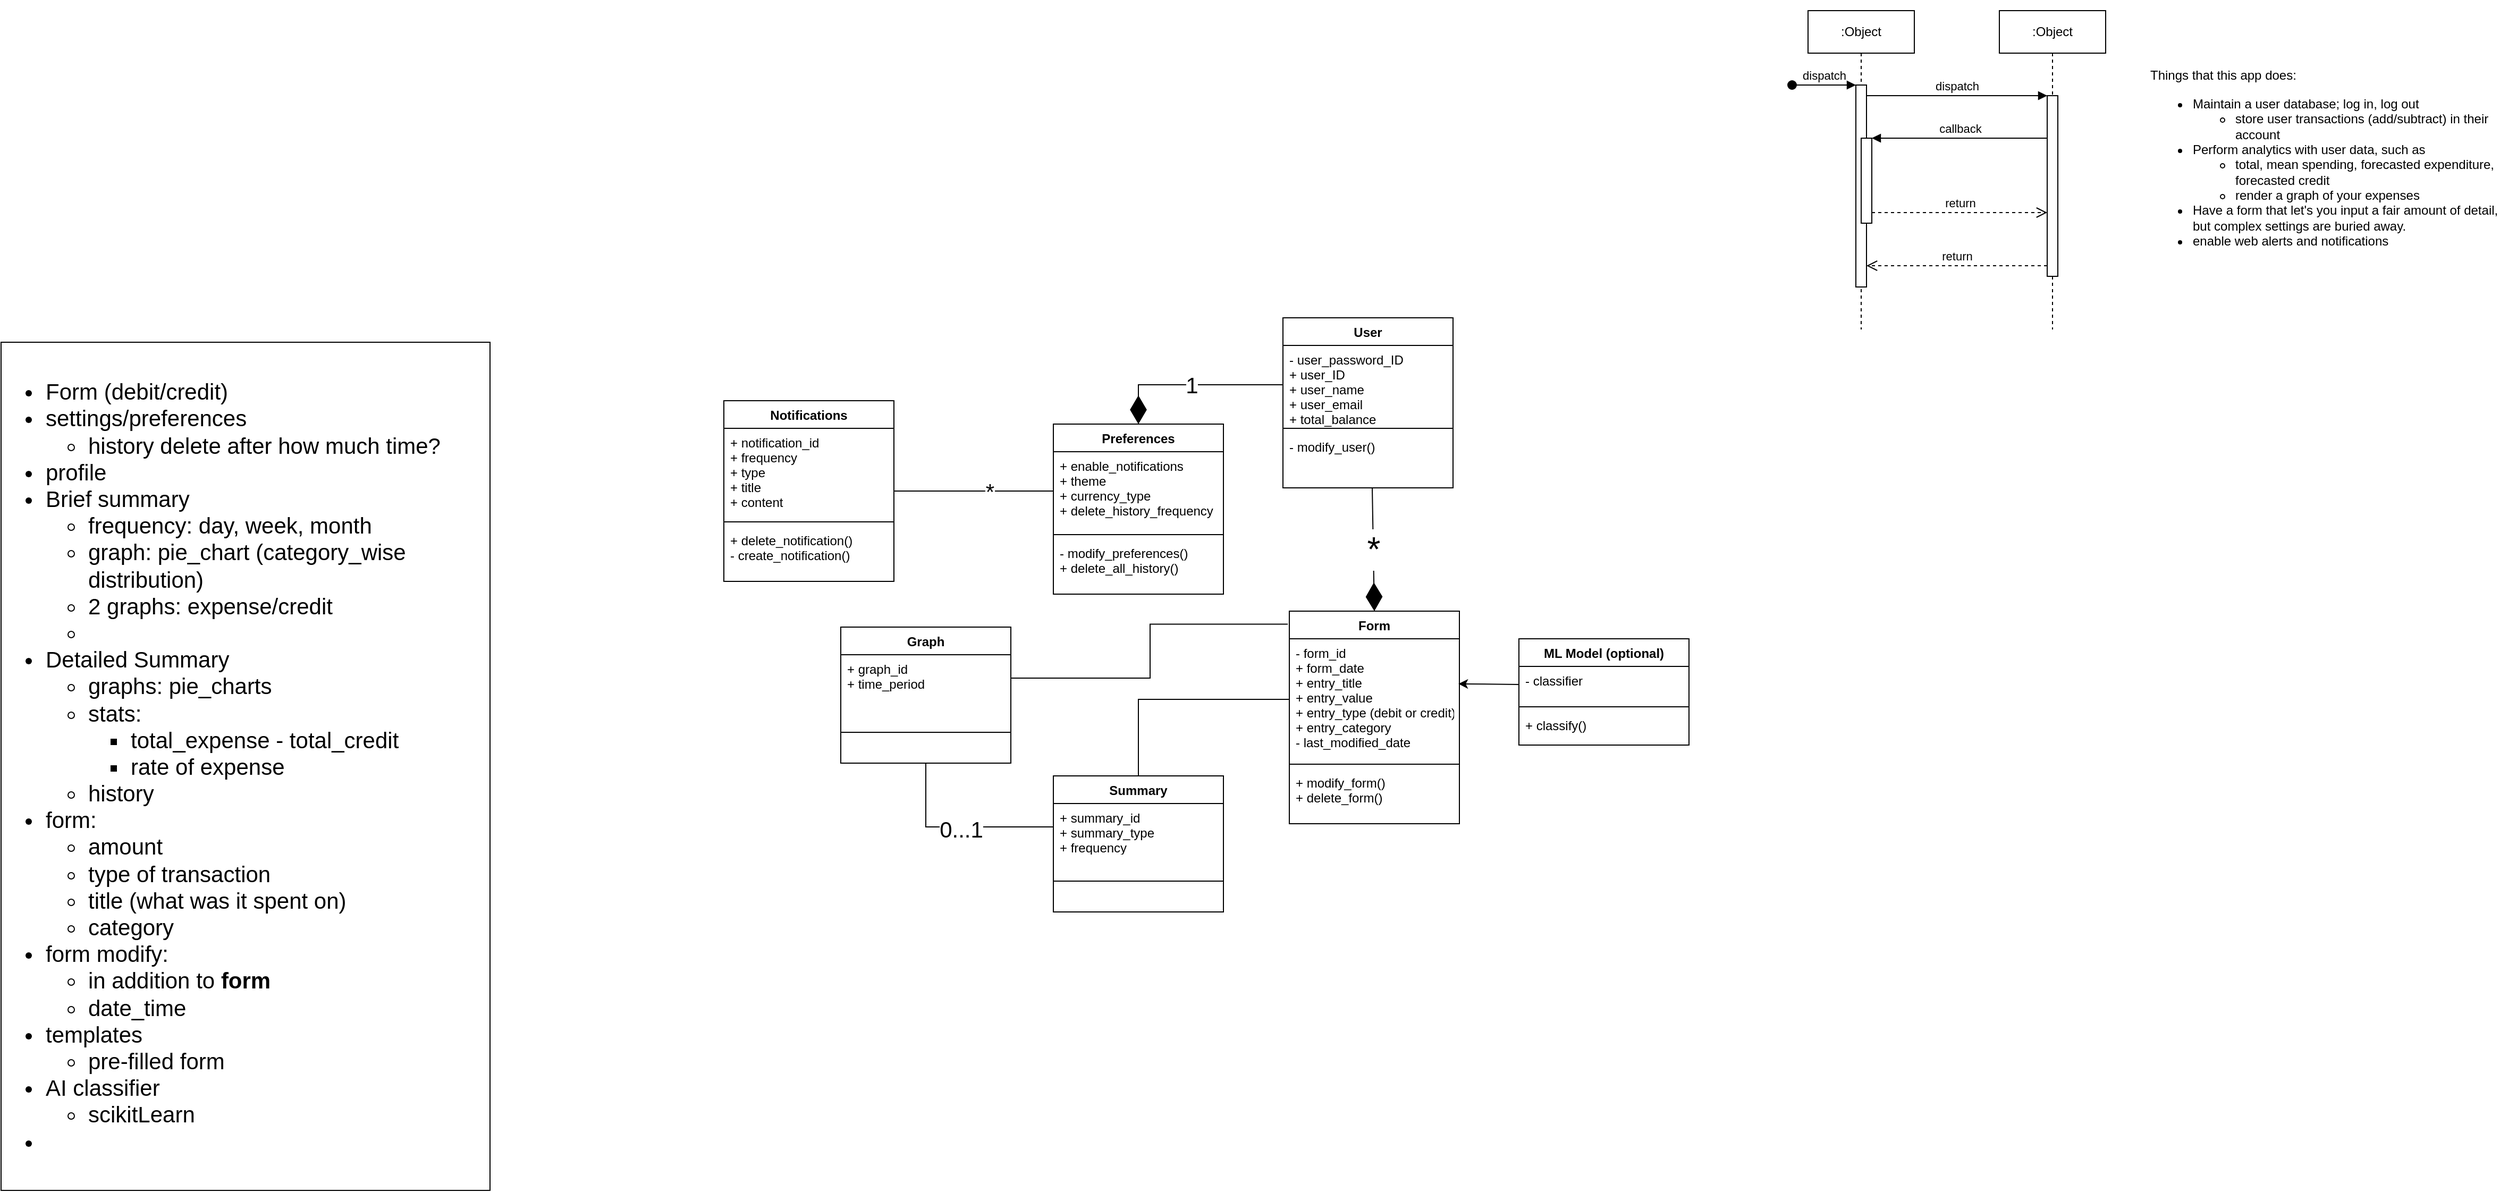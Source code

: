 <mxfile version="20.8.20" type="github">
  <diagram name="Page-1" id="2YBvvXClWsGukQMizWep">
    <mxGraphModel dx="2433" dy="432" grid="1" gridSize="10" guides="1" tooltips="1" connect="1" arrows="1" fold="1" page="1" pageScale="1" pageWidth="850" pageHeight="1100" math="0" shadow="0">
      <root>
        <mxCell id="0" />
        <mxCell id="1" parent="0" />
        <mxCell id="aM9ryv3xv72pqoxQDRHE-1" value=":Object" style="shape=umlLifeline;perimeter=lifelinePerimeter;whiteSpace=wrap;html=1;container=0;dropTarget=0;collapsible=0;recursiveResize=0;outlineConnect=0;portConstraint=eastwest;newEdgeStyle={&quot;edgeStyle&quot;:&quot;elbowEdgeStyle&quot;,&quot;elbow&quot;:&quot;vertical&quot;,&quot;curved&quot;:0,&quot;rounded&quot;:0};" parent="1" vertex="1">
          <mxGeometry x="150" y="40" width="100" height="300" as="geometry" />
        </mxCell>
        <mxCell id="aM9ryv3xv72pqoxQDRHE-2" value="" style="html=1;points=[];perimeter=orthogonalPerimeter;outlineConnect=0;targetShapes=umlLifeline;portConstraint=eastwest;newEdgeStyle={&quot;edgeStyle&quot;:&quot;elbowEdgeStyle&quot;,&quot;elbow&quot;:&quot;vertical&quot;,&quot;curved&quot;:0,&quot;rounded&quot;:0};" parent="aM9ryv3xv72pqoxQDRHE-1" vertex="1">
          <mxGeometry x="45" y="70" width="10" height="190" as="geometry" />
        </mxCell>
        <mxCell id="aM9ryv3xv72pqoxQDRHE-3" value="dispatch" style="html=1;verticalAlign=bottom;startArrow=oval;endArrow=block;startSize=8;edgeStyle=elbowEdgeStyle;elbow=vertical;curved=0;rounded=0;" parent="aM9ryv3xv72pqoxQDRHE-1" target="aM9ryv3xv72pqoxQDRHE-2" edge="1">
          <mxGeometry relative="1" as="geometry">
            <mxPoint x="-15" y="70" as="sourcePoint" />
          </mxGeometry>
        </mxCell>
        <mxCell id="aM9ryv3xv72pqoxQDRHE-4" value="" style="html=1;points=[];perimeter=orthogonalPerimeter;outlineConnect=0;targetShapes=umlLifeline;portConstraint=eastwest;newEdgeStyle={&quot;edgeStyle&quot;:&quot;elbowEdgeStyle&quot;,&quot;elbow&quot;:&quot;vertical&quot;,&quot;curved&quot;:0,&quot;rounded&quot;:0};" parent="aM9ryv3xv72pqoxQDRHE-1" vertex="1">
          <mxGeometry x="50" y="120" width="10" height="80" as="geometry" />
        </mxCell>
        <mxCell id="aM9ryv3xv72pqoxQDRHE-5" value=":Object" style="shape=umlLifeline;perimeter=lifelinePerimeter;whiteSpace=wrap;html=1;container=0;dropTarget=0;collapsible=0;recursiveResize=0;outlineConnect=0;portConstraint=eastwest;newEdgeStyle={&quot;edgeStyle&quot;:&quot;elbowEdgeStyle&quot;,&quot;elbow&quot;:&quot;vertical&quot;,&quot;curved&quot;:0,&quot;rounded&quot;:0};" parent="1" vertex="1">
          <mxGeometry x="330" y="40" width="100" height="300" as="geometry" />
        </mxCell>
        <mxCell id="aM9ryv3xv72pqoxQDRHE-6" value="" style="html=1;points=[];perimeter=orthogonalPerimeter;outlineConnect=0;targetShapes=umlLifeline;portConstraint=eastwest;newEdgeStyle={&quot;edgeStyle&quot;:&quot;elbowEdgeStyle&quot;,&quot;elbow&quot;:&quot;vertical&quot;,&quot;curved&quot;:0,&quot;rounded&quot;:0};" parent="aM9ryv3xv72pqoxQDRHE-5" vertex="1">
          <mxGeometry x="45" y="80" width="10" height="170" as="geometry" />
        </mxCell>
        <mxCell id="aM9ryv3xv72pqoxQDRHE-7" value="dispatch" style="html=1;verticalAlign=bottom;endArrow=block;edgeStyle=elbowEdgeStyle;elbow=vertical;curved=0;rounded=0;" parent="1" source="aM9ryv3xv72pqoxQDRHE-2" target="aM9ryv3xv72pqoxQDRHE-6" edge="1">
          <mxGeometry relative="1" as="geometry">
            <mxPoint x="305" y="130" as="sourcePoint" />
            <Array as="points">
              <mxPoint x="290" y="120" />
            </Array>
          </mxGeometry>
        </mxCell>
        <mxCell id="aM9ryv3xv72pqoxQDRHE-8" value="return" style="html=1;verticalAlign=bottom;endArrow=open;dashed=1;endSize=8;edgeStyle=elbowEdgeStyle;elbow=vertical;curved=0;rounded=0;" parent="1" source="aM9ryv3xv72pqoxQDRHE-6" target="aM9ryv3xv72pqoxQDRHE-2" edge="1">
          <mxGeometry relative="1" as="geometry">
            <mxPoint x="305" y="205" as="targetPoint" />
            <Array as="points">
              <mxPoint x="300" y="280" />
            </Array>
          </mxGeometry>
        </mxCell>
        <mxCell id="aM9ryv3xv72pqoxQDRHE-9" value="callback" style="html=1;verticalAlign=bottom;endArrow=block;edgeStyle=elbowEdgeStyle;elbow=vertical;curved=0;rounded=0;" parent="1" source="aM9ryv3xv72pqoxQDRHE-6" target="aM9ryv3xv72pqoxQDRHE-4" edge="1">
          <mxGeometry relative="1" as="geometry">
            <mxPoint x="285" y="160" as="sourcePoint" />
            <Array as="points">
              <mxPoint x="300" y="160" />
            </Array>
          </mxGeometry>
        </mxCell>
        <mxCell id="aM9ryv3xv72pqoxQDRHE-10" value="return" style="html=1;verticalAlign=bottom;endArrow=open;dashed=1;endSize=8;edgeStyle=elbowEdgeStyle;elbow=vertical;curved=0;rounded=0;" parent="1" source="aM9ryv3xv72pqoxQDRHE-4" target="aM9ryv3xv72pqoxQDRHE-6" edge="1">
          <mxGeometry relative="1" as="geometry">
            <mxPoint x="285" y="235" as="targetPoint" />
            <Array as="points">
              <mxPoint x="290" y="230" />
            </Array>
          </mxGeometry>
        </mxCell>
        <mxCell id="679Vi7i_t_5A1P0IWbp--3" value="&lt;div&gt;Things that this app does:&lt;/div&gt;&lt;ul&gt;&lt;li&gt;Maintain a user database; log in, log out&lt;/li&gt;&lt;ul&gt;&lt;li&gt;store user transactions (add/subtract) in their account&lt;/li&gt;&lt;/ul&gt;&lt;li&gt;Perform analytics with user data, such as&lt;/li&gt;&lt;ul&gt;&lt;li&gt;total, mean spending, forecasted expenditure, forecasted credit&lt;/li&gt;&lt;li&gt;render a graph of your expenses&lt;/li&gt;&lt;/ul&gt;&lt;li&gt;Have a form that let&#39;s you input a fair amount of detail, but complex settings are buried away.&lt;/li&gt;&lt;li&gt;enable web alerts and notifications&lt;/li&gt;&lt;/ul&gt;" style="text;html=1;strokeColor=none;fillColor=none;align=left;verticalAlign=middle;whiteSpace=wrap;rounded=0;" parent="1" vertex="1">
          <mxGeometry x="470" y="30" width="330" height="310" as="geometry" />
        </mxCell>
        <mxCell id="1YFrrPJFMDi00KkuxB1G-1" value="User" style="swimlane;fontStyle=1;align=center;verticalAlign=top;childLayout=stackLayout;horizontal=1;startSize=26;horizontalStack=0;resizeParent=1;resizeParentMax=0;resizeLast=0;collapsible=1;marginBottom=0;" vertex="1" parent="1">
          <mxGeometry x="-344" y="329" width="160" height="160" as="geometry" />
        </mxCell>
        <mxCell id="1YFrrPJFMDi00KkuxB1G-2" value="- user_password_ID&#xa;+ user_ID &#xa;+ user_name&#xa;+ user_email&#xa;+ total_balance" style="text;strokeColor=none;fillColor=none;align=left;verticalAlign=top;spacingLeft=4;spacingRight=4;overflow=hidden;rotatable=0;points=[[0,0.5],[1,0.5]];portConstraint=eastwest;" vertex="1" parent="1YFrrPJFMDi00KkuxB1G-1">
          <mxGeometry y="26" width="160" height="74" as="geometry" />
        </mxCell>
        <mxCell id="1YFrrPJFMDi00KkuxB1G-3" value="" style="line;strokeWidth=1;fillColor=none;align=left;verticalAlign=middle;spacingTop=-1;spacingLeft=3;spacingRight=3;rotatable=0;labelPosition=right;points=[];portConstraint=eastwest;strokeColor=inherit;" vertex="1" parent="1YFrrPJFMDi00KkuxB1G-1">
          <mxGeometry y="100" width="160" height="8" as="geometry" />
        </mxCell>
        <mxCell id="1YFrrPJFMDi00KkuxB1G-4" value="- modify_user()" style="text;strokeColor=none;fillColor=none;align=left;verticalAlign=top;spacingLeft=4;spacingRight=4;overflow=hidden;rotatable=0;points=[[0,0.5],[1,0.5]];portConstraint=eastwest;" vertex="1" parent="1YFrrPJFMDi00KkuxB1G-1">
          <mxGeometry y="108" width="160" height="52" as="geometry" />
        </mxCell>
        <mxCell id="1YFrrPJFMDi00KkuxB1G-6" value="Form" style="swimlane;fontStyle=1;align=center;verticalAlign=top;childLayout=stackLayout;horizontal=1;startSize=26;horizontalStack=0;resizeParent=1;resizeParentMax=0;resizeLast=0;collapsible=1;marginBottom=0;" vertex="1" parent="1">
          <mxGeometry x="-338" y="605" width="160" height="200" as="geometry" />
        </mxCell>
        <mxCell id="1YFrrPJFMDi00KkuxB1G-7" value="- form_id&#xa;+ form_date &#xa;+ entry_title&#xa;+ entry_value&#xa;+ entry_type (debit or credit)&#xa;+ entry_category&#xa;- last_modified_date" style="text;strokeColor=none;fillColor=none;align=left;verticalAlign=top;spacingLeft=4;spacingRight=4;overflow=hidden;rotatable=0;points=[[0,0.5],[1,0.5]];portConstraint=eastwest;" vertex="1" parent="1YFrrPJFMDi00KkuxB1G-6">
          <mxGeometry y="26" width="160" height="114" as="geometry" />
        </mxCell>
        <mxCell id="1YFrrPJFMDi00KkuxB1G-8" value="" style="line;strokeWidth=1;fillColor=none;align=left;verticalAlign=middle;spacingTop=-1;spacingLeft=3;spacingRight=3;rotatable=0;labelPosition=right;points=[];portConstraint=eastwest;strokeColor=inherit;" vertex="1" parent="1YFrrPJFMDi00KkuxB1G-6">
          <mxGeometry y="140" width="160" height="8" as="geometry" />
        </mxCell>
        <mxCell id="1YFrrPJFMDi00KkuxB1G-9" value="+ modify_form()&#xa;+ delete_form()" style="text;strokeColor=none;fillColor=none;align=left;verticalAlign=top;spacingLeft=4;spacingRight=4;overflow=hidden;rotatable=0;points=[[0,0.5],[1,0.5]];portConstraint=eastwest;" vertex="1" parent="1YFrrPJFMDi00KkuxB1G-6">
          <mxGeometry y="148" width="160" height="52" as="geometry" />
        </mxCell>
        <mxCell id="1YFrrPJFMDi00KkuxB1G-10" value="ML Model (optional)" style="swimlane;fontStyle=1;align=center;verticalAlign=top;childLayout=stackLayout;horizontal=1;startSize=26;horizontalStack=0;resizeParent=1;resizeParentMax=0;resizeLast=0;collapsible=1;marginBottom=0;" vertex="1" parent="1">
          <mxGeometry x="-122" y="631" width="160" height="100" as="geometry" />
        </mxCell>
        <mxCell id="1YFrrPJFMDi00KkuxB1G-11" value="- classifier" style="text;strokeColor=none;fillColor=none;align=left;verticalAlign=top;spacingLeft=4;spacingRight=4;overflow=hidden;rotatable=0;points=[[0,0.5],[1,0.5]];portConstraint=eastwest;" vertex="1" parent="1YFrrPJFMDi00KkuxB1G-10">
          <mxGeometry y="26" width="160" height="34" as="geometry" />
        </mxCell>
        <mxCell id="1YFrrPJFMDi00KkuxB1G-12" value="" style="line;strokeWidth=1;fillColor=none;align=left;verticalAlign=middle;spacingTop=-1;spacingLeft=3;spacingRight=3;rotatable=0;labelPosition=right;points=[];portConstraint=eastwest;strokeColor=inherit;" vertex="1" parent="1YFrrPJFMDi00KkuxB1G-10">
          <mxGeometry y="60" width="160" height="8" as="geometry" />
        </mxCell>
        <mxCell id="1YFrrPJFMDi00KkuxB1G-13" value="+ classify()" style="text;strokeColor=none;fillColor=none;align=left;verticalAlign=top;spacingLeft=4;spacingRight=4;overflow=hidden;rotatable=0;points=[[0,0.5],[1,0.5]];portConstraint=eastwest;" vertex="1" parent="1YFrrPJFMDi00KkuxB1G-10">
          <mxGeometry y="68" width="160" height="32" as="geometry" />
        </mxCell>
        <mxCell id="1YFrrPJFMDi00KkuxB1G-18" value="&lt;font style=&quot;font-size: 32px;&quot;&gt;*&lt;/font&gt;" style="endArrow=diamondThin;endFill=1;endSize=24;html=1;rounded=0;exitX=0.525;exitY=1;exitDx=0;exitDy=0;exitPerimeter=0;entryX=0.5;entryY=0;entryDx=0;entryDy=0;" edge="1" parent="1" source="1YFrrPJFMDi00KkuxB1G-4" target="1YFrrPJFMDi00KkuxB1G-6">
          <mxGeometry width="160" relative="1" as="geometry">
            <mxPoint x="-280" y="510" as="sourcePoint" />
            <mxPoint x="-120" y="510" as="targetPoint" />
          </mxGeometry>
        </mxCell>
        <mxCell id="1YFrrPJFMDi00KkuxB1G-21" style="edgeStyle=none;rounded=0;orthogonalLoop=1;jettySize=auto;html=1;entryX=0.994;entryY=0.372;entryDx=0;entryDy=0;entryPerimeter=0;endArrow=classic;endFill=1;exitX=0;exitY=0.5;exitDx=0;exitDy=0;" edge="1" parent="1" source="1YFrrPJFMDi00KkuxB1G-11" target="1YFrrPJFMDi00KkuxB1G-7">
          <mxGeometry relative="1" as="geometry" />
        </mxCell>
        <mxCell id="1YFrrPJFMDi00KkuxB1G-22" value="Preferences" style="swimlane;fontStyle=1;align=center;verticalAlign=top;childLayout=stackLayout;horizontal=1;startSize=26;horizontalStack=0;resizeParent=1;resizeParentMax=0;resizeLast=0;collapsible=1;marginBottom=0;" vertex="1" parent="1">
          <mxGeometry x="-560" y="429" width="160" height="160" as="geometry" />
        </mxCell>
        <mxCell id="1YFrrPJFMDi00KkuxB1G-23" value="+ enable_notifications&#xa;+ theme&#xa;+ currency_type&#xa;+ delete_history_frequency" style="text;strokeColor=none;fillColor=none;align=left;verticalAlign=top;spacingLeft=4;spacingRight=4;overflow=hidden;rotatable=0;points=[[0,0.5],[1,0.5]];portConstraint=eastwest;" vertex="1" parent="1YFrrPJFMDi00KkuxB1G-22">
          <mxGeometry y="26" width="160" height="74" as="geometry" />
        </mxCell>
        <mxCell id="1YFrrPJFMDi00KkuxB1G-24" value="" style="line;strokeWidth=1;fillColor=none;align=left;verticalAlign=middle;spacingTop=-1;spacingLeft=3;spacingRight=3;rotatable=0;labelPosition=right;points=[];portConstraint=eastwest;strokeColor=inherit;" vertex="1" parent="1YFrrPJFMDi00KkuxB1G-22">
          <mxGeometry y="100" width="160" height="8" as="geometry" />
        </mxCell>
        <mxCell id="1YFrrPJFMDi00KkuxB1G-25" value="- modify_preferences()&#xa;+ delete_all_history()" style="text;strokeColor=none;fillColor=none;align=left;verticalAlign=top;spacingLeft=4;spacingRight=4;overflow=hidden;rotatable=0;points=[[0,0.5],[1,0.5]];portConstraint=eastwest;" vertex="1" parent="1YFrrPJFMDi00KkuxB1G-22">
          <mxGeometry y="108" width="160" height="52" as="geometry" />
        </mxCell>
        <mxCell id="1YFrrPJFMDi00KkuxB1G-26" value="&lt;font style=&quot;font-size: 21px;&quot;&gt;1&lt;/font&gt;" style="endArrow=diamondThin;endFill=1;endSize=24;html=1;rounded=0;exitX=0;exitY=0.5;exitDx=0;exitDy=0;entryX=0.5;entryY=0;entryDx=0;entryDy=0;edgeStyle=orthogonalEdgeStyle;" edge="1" parent="1" source="1YFrrPJFMDi00KkuxB1G-2" target="1YFrrPJFMDi00KkuxB1G-22">
          <mxGeometry width="160" relative="1" as="geometry">
            <mxPoint x="-250" y="499" as="sourcePoint" />
            <mxPoint x="-250" y="590" as="targetPoint" />
          </mxGeometry>
        </mxCell>
        <mxCell id="1YFrrPJFMDi00KkuxB1G-27" value="Notifications" style="swimlane;fontStyle=1;align=center;verticalAlign=top;childLayout=stackLayout;horizontal=1;startSize=26;horizontalStack=0;resizeParent=1;resizeParentMax=0;resizeLast=0;collapsible=1;marginBottom=0;" vertex="1" parent="1">
          <mxGeometry x="-870" y="407" width="160" height="170" as="geometry" />
        </mxCell>
        <mxCell id="1YFrrPJFMDi00KkuxB1G-28" value="+ notification_id&#xa;+ frequency&#xa;+ type&#xa;+ title&#xa;+ content" style="text;strokeColor=none;fillColor=none;align=left;verticalAlign=top;spacingLeft=4;spacingRight=4;overflow=hidden;rotatable=0;points=[[0,0.5],[1,0.5]];portConstraint=eastwest;" vertex="1" parent="1YFrrPJFMDi00KkuxB1G-27">
          <mxGeometry y="26" width="160" height="84" as="geometry" />
        </mxCell>
        <mxCell id="1YFrrPJFMDi00KkuxB1G-29" value="" style="line;strokeWidth=1;fillColor=none;align=left;verticalAlign=middle;spacingTop=-1;spacingLeft=3;spacingRight=3;rotatable=0;labelPosition=right;points=[];portConstraint=eastwest;strokeColor=inherit;" vertex="1" parent="1YFrrPJFMDi00KkuxB1G-27">
          <mxGeometry y="110" width="160" height="8" as="geometry" />
        </mxCell>
        <mxCell id="1YFrrPJFMDi00KkuxB1G-30" value="+ delete_notification()&#xa;- create_notification()" style="text;strokeColor=none;fillColor=none;align=left;verticalAlign=top;spacingLeft=4;spacingRight=4;overflow=hidden;rotatable=0;points=[[0,0.5],[1,0.5]];portConstraint=eastwest;" vertex="1" parent="1YFrrPJFMDi00KkuxB1G-27">
          <mxGeometry y="118" width="160" height="52" as="geometry" />
        </mxCell>
        <mxCell id="1YFrrPJFMDi00KkuxB1G-31" style="edgeStyle=orthogonalEdgeStyle;rounded=0;orthogonalLoop=1;jettySize=auto;html=1;exitX=0;exitY=0.5;exitDx=0;exitDy=0;endArrow=none;endFill=0;" edge="1" parent="1" source="1YFrrPJFMDi00KkuxB1G-23" target="1YFrrPJFMDi00KkuxB1G-27">
          <mxGeometry relative="1" as="geometry" />
        </mxCell>
        <mxCell id="1YFrrPJFMDi00KkuxB1G-44" value="*" style="edgeLabel;html=1;align=center;verticalAlign=middle;resizable=0;points=[];fontSize=21;" vertex="1" connectable="0" parent="1YFrrPJFMDi00KkuxB1G-31">
          <mxGeometry x="-0.192" relative="1" as="geometry">
            <mxPoint as="offset" />
          </mxGeometry>
        </mxCell>
        <mxCell id="1YFrrPJFMDi00KkuxB1G-37" style="edgeStyle=orthogonalEdgeStyle;rounded=0;orthogonalLoop=1;jettySize=auto;html=1;endArrow=none;endFill=0;" edge="1" parent="1" source="1YFrrPJFMDi00KkuxB1G-32" target="1YFrrPJFMDi00KkuxB1G-7">
          <mxGeometry relative="1" as="geometry" />
        </mxCell>
        <mxCell id="1YFrrPJFMDi00KkuxB1G-32" value="Summary" style="swimlane;fontStyle=1;align=center;verticalAlign=top;childLayout=stackLayout;horizontal=1;startSize=26;horizontalStack=0;resizeParent=1;resizeParentMax=0;resizeLast=0;collapsible=1;marginBottom=0;" vertex="1" parent="1">
          <mxGeometry x="-560" y="760" width="160" height="128" as="geometry" />
        </mxCell>
        <mxCell id="1YFrrPJFMDi00KkuxB1G-33" value="+ summary_id&#xa;+ summary_type&#xa;+ frequency" style="text;strokeColor=none;fillColor=none;align=left;verticalAlign=top;spacingLeft=4;spacingRight=4;overflow=hidden;rotatable=0;points=[[0,0.5],[1,0.5]];portConstraint=eastwest;" vertex="1" parent="1YFrrPJFMDi00KkuxB1G-32">
          <mxGeometry y="26" width="160" height="44" as="geometry" />
        </mxCell>
        <mxCell id="1YFrrPJFMDi00KkuxB1G-34" value="" style="line;strokeWidth=1;fillColor=none;align=left;verticalAlign=middle;spacingTop=-1;spacingLeft=3;spacingRight=3;rotatable=0;labelPosition=right;points=[];portConstraint=eastwest;strokeColor=inherit;" vertex="1" parent="1YFrrPJFMDi00KkuxB1G-32">
          <mxGeometry y="70" width="160" height="58" as="geometry" />
        </mxCell>
        <mxCell id="1YFrrPJFMDi00KkuxB1G-42" value="2" style="edgeStyle=orthogonalEdgeStyle;rounded=0;orthogonalLoop=1;jettySize=auto;html=1;fontSize=21;endArrow=none;endFill=0;" edge="1" parent="1" source="1YFrrPJFMDi00KkuxB1G-39" target="1YFrrPJFMDi00KkuxB1G-33">
          <mxGeometry relative="1" as="geometry" />
        </mxCell>
        <mxCell id="1YFrrPJFMDi00KkuxB1G-43" value="0...1" style="edgeLabel;html=1;align=center;verticalAlign=middle;resizable=0;points=[];fontSize=21;" vertex="1" connectable="0" parent="1YFrrPJFMDi00KkuxB1G-42">
          <mxGeometry x="0.038" y="-2" relative="1" as="geometry">
            <mxPoint x="-1" as="offset" />
          </mxGeometry>
        </mxCell>
        <mxCell id="1YFrrPJFMDi00KkuxB1G-39" value="Graph" style="swimlane;fontStyle=1;align=center;verticalAlign=top;childLayout=stackLayout;horizontal=1;startSize=26;horizontalStack=0;resizeParent=1;resizeParentMax=0;resizeLast=0;collapsible=1;marginBottom=0;" vertex="1" parent="1">
          <mxGeometry x="-760" y="620" width="160" height="128" as="geometry" />
        </mxCell>
        <mxCell id="1YFrrPJFMDi00KkuxB1G-40" value="+ graph_id&#xa;+ time_period" style="text;strokeColor=none;fillColor=none;align=left;verticalAlign=top;spacingLeft=4;spacingRight=4;overflow=hidden;rotatable=0;points=[[0,0.5],[1,0.5]];portConstraint=eastwest;" vertex="1" parent="1YFrrPJFMDi00KkuxB1G-39">
          <mxGeometry y="26" width="160" height="44" as="geometry" />
        </mxCell>
        <mxCell id="1YFrrPJFMDi00KkuxB1G-41" value="" style="line;strokeWidth=1;fillColor=none;align=left;verticalAlign=middle;spacingTop=-1;spacingLeft=3;spacingRight=3;rotatable=0;labelPosition=right;points=[];portConstraint=eastwest;strokeColor=inherit;" vertex="1" parent="1YFrrPJFMDi00KkuxB1G-39">
          <mxGeometry y="70" width="160" height="58" as="geometry" />
        </mxCell>
        <mxCell id="1YFrrPJFMDi00KkuxB1G-47" style="edgeStyle=orthogonalEdgeStyle;rounded=0;orthogonalLoop=1;jettySize=auto;html=1;exitX=1;exitY=0.5;exitDx=0;exitDy=0;entryX=-0.009;entryY=0.061;entryDx=0;entryDy=0;entryPerimeter=0;strokeWidth=1;fontSize=21;endArrow=none;endFill=0;" edge="1" parent="1" source="1YFrrPJFMDi00KkuxB1G-40" target="1YFrrPJFMDi00KkuxB1G-6">
          <mxGeometry relative="1" as="geometry" />
        </mxCell>
        <mxCell id="1YFrrPJFMDi00KkuxB1G-49" value="&lt;ul&gt;&lt;li&gt;Form (debit/credit)&lt;/li&gt;&lt;li&gt;settings/preferences&lt;/li&gt;&lt;ul&gt;&lt;li&gt;history delete after how much time?&lt;/li&gt;&lt;/ul&gt;&lt;li&gt;profile&lt;/li&gt;&lt;li&gt;Brief summary&lt;/li&gt;&lt;ul&gt;&lt;li&gt;frequency: day, week, month&lt;/li&gt;&lt;li&gt;graph: pie_chart (category_wise distribution)&lt;/li&gt;&lt;li&gt;2 graphs: expense/credit&amp;nbsp;&lt;/li&gt;&lt;li&gt;&lt;br&gt;&lt;/li&gt;&lt;/ul&gt;&lt;li&gt;Detailed Summary&lt;/li&gt;&lt;ul&gt;&lt;li&gt;graphs: pie_charts&lt;/li&gt;&lt;li&gt;stats:&lt;/li&gt;&lt;ul&gt;&lt;li&gt;total_expense - total_credit&lt;/li&gt;&lt;li&gt;rate of expense&lt;/li&gt;&lt;/ul&gt;&lt;li&gt;history&lt;/li&gt;&lt;/ul&gt;&lt;li&gt;form:&lt;/li&gt;&lt;ul&gt;&lt;li&gt;amount&lt;/li&gt;&lt;li&gt;type of transaction&lt;/li&gt;&lt;li&gt;title (what was it spent on)&lt;/li&gt;&lt;li&gt;category&lt;/li&gt;&lt;/ul&gt;&lt;li&gt;form modify:&lt;/li&gt;&lt;ul&gt;&lt;li&gt;in addition to &lt;b&gt;form&lt;/b&gt;&lt;/li&gt;&lt;li&gt;date_time&lt;/li&gt;&lt;/ul&gt;&lt;li&gt;templates&lt;/li&gt;&lt;ul&gt;&lt;li&gt;pre-filled form&lt;/li&gt;&lt;/ul&gt;&lt;li&gt;AI classifier&lt;/li&gt;&lt;ul&gt;&lt;li&gt;scikitLearn&lt;/li&gt;&lt;/ul&gt;&lt;li&gt;&lt;br&gt;&lt;/li&gt;&lt;/ul&gt;" style="rounded=0;whiteSpace=wrap;html=1;fontSize=21;align=left;" vertex="1" parent="1">
          <mxGeometry x="-1550" y="352" width="460" height="798" as="geometry" />
        </mxCell>
      </root>
    </mxGraphModel>
  </diagram>
</mxfile>
